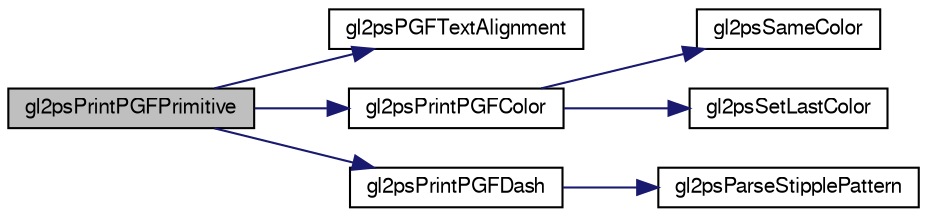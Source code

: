 digraph G
{
  edge [fontname="FreeSans",fontsize="10",labelfontname="FreeSans",labelfontsize="10"];
  node [fontname="FreeSans",fontsize="10",shape=record];
  rankdir="LR";
  Node1 [label="gl2psPrintPGFPrimitive",height=0.2,width=0.4,color="black", fillcolor="grey75", style="filled" fontcolor="black"];
  Node1 -> Node2 [color="midnightblue",fontsize="10",style="solid",fontname="FreeSans"];
  Node2 [label="gl2psPGFTextAlignment",height=0.2,width=0.4,color="black", fillcolor="white", style="filled",URL="$gl2ps_8c.html#a0bed9ab02f1ca0d6a7941bfc1bfdf6d4"];
  Node1 -> Node3 [color="midnightblue",fontsize="10",style="solid",fontname="FreeSans"];
  Node3 [label="gl2psPrintPGFColor",height=0.2,width=0.4,color="black", fillcolor="white", style="filled",URL="$gl2ps_8c.html#aeca83ecb33a1b027ca70af91a5e99953"];
  Node3 -> Node4 [color="midnightblue",fontsize="10",style="solid",fontname="FreeSans"];
  Node4 [label="gl2psSameColor",height=0.2,width=0.4,color="black", fillcolor="white", style="filled",URL="$gl2ps_8c.html#a1de2a0f53b7234b7b668a0114de03719"];
  Node3 -> Node5 [color="midnightblue",fontsize="10",style="solid",fontname="FreeSans"];
  Node5 [label="gl2psSetLastColor",height=0.2,width=0.4,color="black", fillcolor="white", style="filled",URL="$gl2ps_8c.html#a4fdba08f6a02ee62a3afbade8f740adf"];
  Node1 -> Node6 [color="midnightblue",fontsize="10",style="solid",fontname="FreeSans"];
  Node6 [label="gl2psPrintPGFDash",height=0.2,width=0.4,color="black", fillcolor="white", style="filled",URL="$gl2ps_8c.html#a5cd129b3ee9229e2275a6b3eca035781"];
  Node6 -> Node7 [color="midnightblue",fontsize="10",style="solid",fontname="FreeSans"];
  Node7 [label="gl2psParseStipplePattern",height=0.2,width=0.4,color="black", fillcolor="white", style="filled",URL="$gl2ps_8c.html#aef0124d8742e2a3a4fe2878eaa9e9302"];
}

